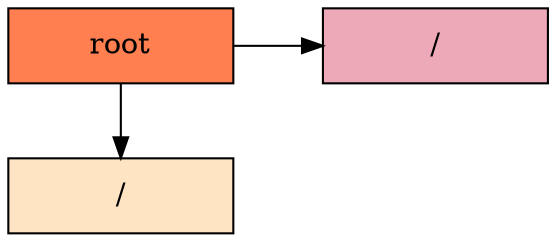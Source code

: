 digraph Matrix{
    node [shape=box]
    graph [ranksep="0.5", nodesep="0.6"];
    /* Group 0 para alinear verticalmente RAIZ*/ 
    root[label = "root", width = 1.5, style = filled, fillcolor = coral, group = 0];

    //Filas
    Fila0 [label = "/" width = 1.5 style = filled, fillcolor = bisque1, group = 0];

  //Enlaces de filas

  //Columnas
    Column0[label ="/" width = 1.5 style = filled, fillcolor = pink2, group = 1];


    //Enlaces de columnas

  //Alinear Raiz con columnas
    {rank = same; root; Column0;};

      //Enlaces Raiz con primera fila y column
    root->Column0;
    root->Fila0;
    //(^<---------------------- F I L A   0---------------------->

    //E N L A C E S  F I L A   0
    {rank = same; Fila0; };

}
